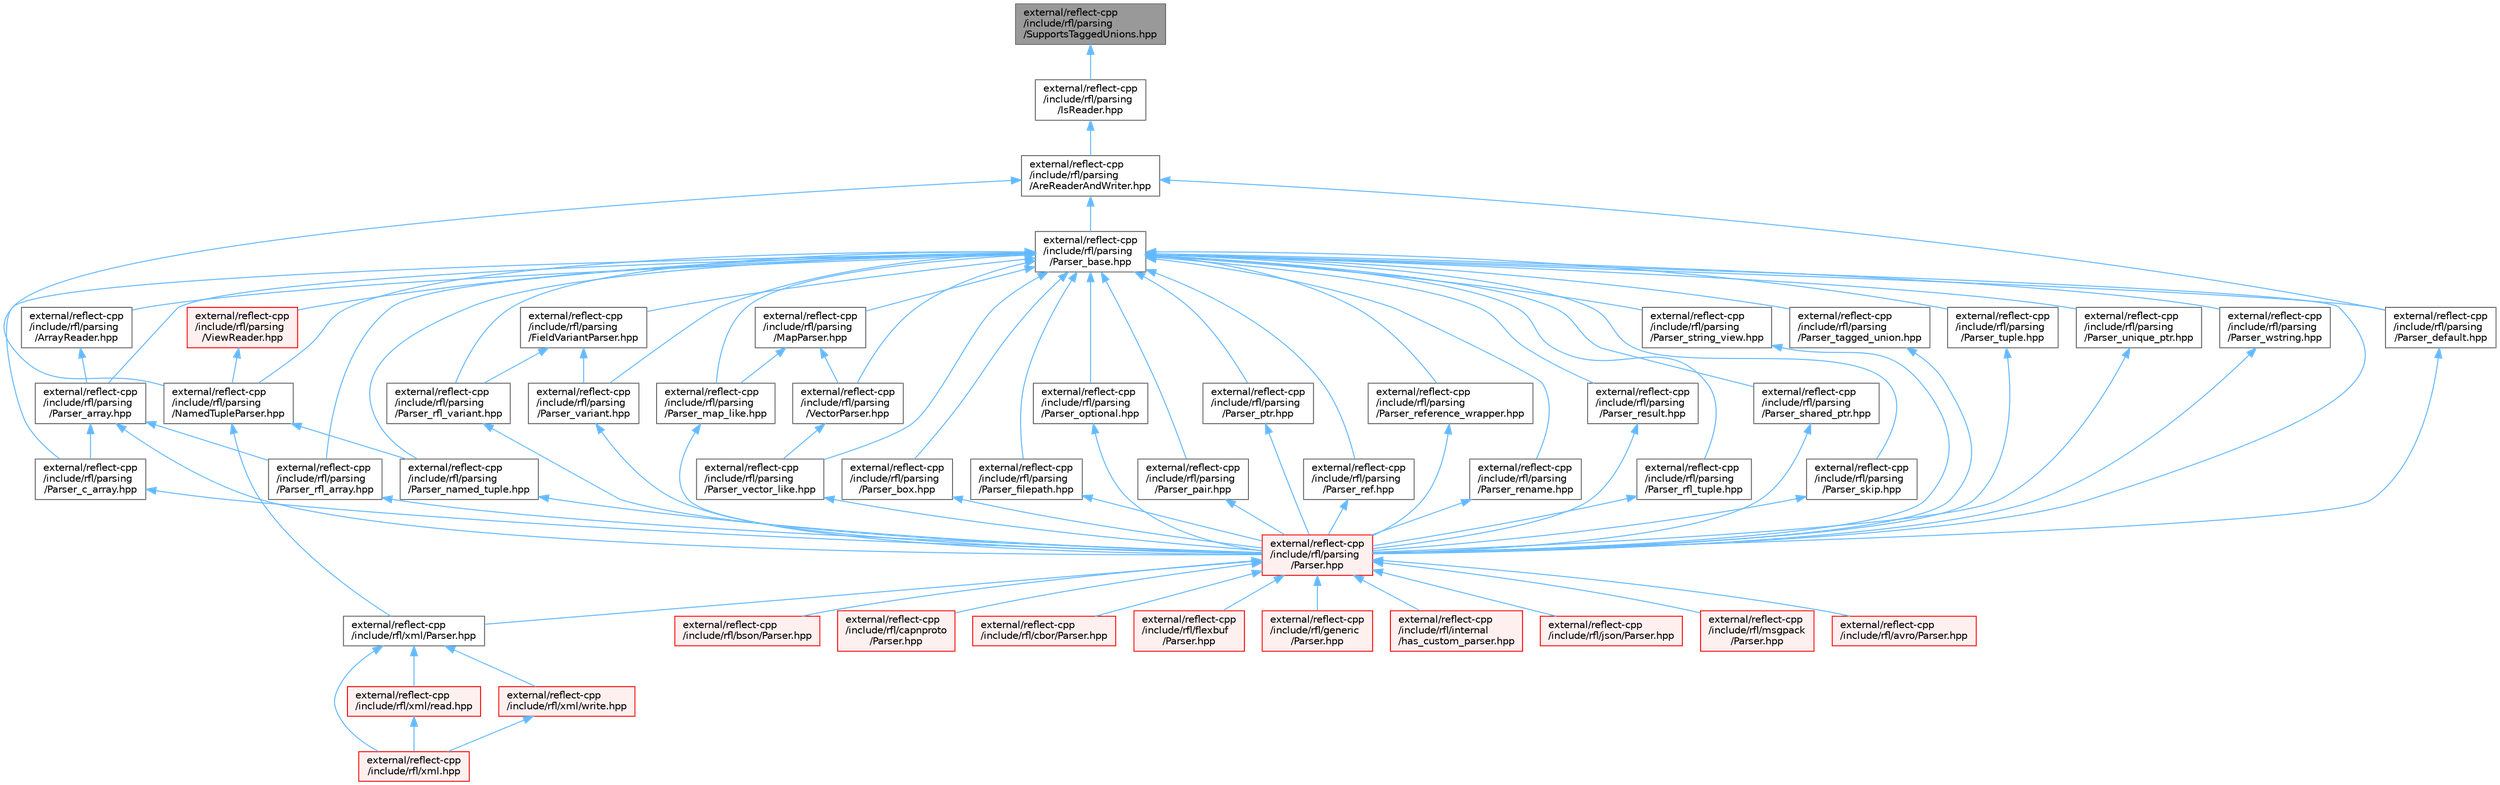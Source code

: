 digraph "external/reflect-cpp/include/rfl/parsing/SupportsTaggedUnions.hpp"
{
 // LATEX_PDF_SIZE
  bgcolor="transparent";
  edge [fontname=Helvetica,fontsize=10,labelfontname=Helvetica,labelfontsize=10];
  node [fontname=Helvetica,fontsize=10,shape=box,height=0.2,width=0.4];
  Node1 [id="Node000001",label="external/reflect-cpp\l/include/rfl/parsing\l/SupportsTaggedUnions.hpp",height=0.2,width=0.4,color="gray40", fillcolor="grey60", style="filled", fontcolor="black",tooltip=" "];
  Node1 -> Node2 [id="edge1_Node000001_Node000002",dir="back",color="steelblue1",style="solid",tooltip=" "];
  Node2 [id="Node000002",label="external/reflect-cpp\l/include/rfl/parsing\l/IsReader.hpp",height=0.2,width=0.4,color="grey40", fillcolor="white", style="filled",URL="$_is_reader_8hpp.html",tooltip=" "];
  Node2 -> Node3 [id="edge2_Node000002_Node000003",dir="back",color="steelblue1",style="solid",tooltip=" "];
  Node3 [id="Node000003",label="external/reflect-cpp\l/include/rfl/parsing\l/AreReaderAndWriter.hpp",height=0.2,width=0.4,color="grey40", fillcolor="white", style="filled",URL="$_are_reader_and_writer_8hpp.html",tooltip=" "];
  Node3 -> Node4 [id="edge3_Node000003_Node000004",dir="back",color="steelblue1",style="solid",tooltip=" "];
  Node4 [id="Node000004",label="external/reflect-cpp\l/include/rfl/parsing\l/NamedTupleParser.hpp",height=0.2,width=0.4,color="grey40", fillcolor="white", style="filled",URL="$_named_tuple_parser_8hpp.html",tooltip=" "];
  Node4 -> Node5 [id="edge4_Node000004_Node000005",dir="back",color="steelblue1",style="solid",tooltip=" "];
  Node5 [id="Node000005",label="external/reflect-cpp\l/include/rfl/parsing\l/Parser_named_tuple.hpp",height=0.2,width=0.4,color="grey40", fillcolor="white", style="filled",URL="$_parser__named__tuple_8hpp.html",tooltip=" "];
  Node5 -> Node6 [id="edge5_Node000005_Node000006",dir="back",color="steelblue1",style="solid",tooltip=" "];
  Node6 [id="Node000006",label="external/reflect-cpp\l/include/rfl/parsing\l/Parser.hpp",height=0.2,width=0.4,color="red", fillcolor="#FFF0F0", style="filled",URL="$parsing_2_parser_8hpp.html",tooltip=" "];
  Node6 -> Node7 [id="edge6_Node000006_Node000007",dir="back",color="steelblue1",style="solid",tooltip=" "];
  Node7 [id="Node000007",label="external/reflect-cpp\l/include/rfl/avro/Parser.hpp",height=0.2,width=0.4,color="red", fillcolor="#FFF0F0", style="filled",URL="$avro_2_parser_8hpp.html",tooltip=" "];
  Node6 -> Node66 [id="edge7_Node000006_Node000066",dir="back",color="steelblue1",style="solid",tooltip=" "];
  Node66 [id="Node000066",label="external/reflect-cpp\l/include/rfl/bson/Parser.hpp",height=0.2,width=0.4,color="red", fillcolor="#FFF0F0", style="filled",URL="$bson_2_parser_8hpp.html",tooltip=" "];
  Node6 -> Node111 [id="edge8_Node000006_Node000111",dir="back",color="steelblue1",style="solid",tooltip=" "];
  Node111 [id="Node000111",label="external/reflect-cpp\l/include/rfl/capnproto\l/Parser.hpp",height=0.2,width=0.4,color="red", fillcolor="#FFF0F0", style="filled",URL="$capnproto_2_parser_8hpp.html",tooltip=" "];
  Node6 -> Node164 [id="edge9_Node000006_Node000164",dir="back",color="steelblue1",style="solid",tooltip=" "];
  Node164 [id="Node000164",label="external/reflect-cpp\l/include/rfl/cbor/Parser.hpp",height=0.2,width=0.4,color="red", fillcolor="#FFF0F0", style="filled",URL="$cbor_2_parser_8hpp.html",tooltip=" "];
  Node6 -> Node210 [id="edge10_Node000006_Node000210",dir="back",color="steelblue1",style="solid",tooltip=" "];
  Node210 [id="Node000210",label="external/reflect-cpp\l/include/rfl/flexbuf\l/Parser.hpp",height=0.2,width=0.4,color="red", fillcolor="#FFF0F0", style="filled",URL="$flexbuf_2_parser_8hpp.html",tooltip=" "];
  Node6 -> Node255 [id="edge11_Node000006_Node000255",dir="back",color="steelblue1",style="solid",tooltip=" "];
  Node255 [id="Node000255",label="external/reflect-cpp\l/include/rfl/generic\l/Parser.hpp",height=0.2,width=0.4,color="red", fillcolor="#FFF0F0", style="filled",URL="$generic_2_parser_8hpp.html",tooltip=" "];
  Node6 -> Node694 [id="edge12_Node000006_Node000694",dir="back",color="steelblue1",style="solid",tooltip=" "];
  Node694 [id="Node000694",label="external/reflect-cpp\l/include/rfl/internal\l/has_custom_parser.hpp",height=0.2,width=0.4,color="red", fillcolor="#FFF0F0", style="filled",URL="$has__custom__parser_8hpp.html",tooltip=" "];
  Node6 -> Node695 [id="edge13_Node000006_Node000695",dir="back",color="steelblue1",style="solid",tooltip=" "];
  Node695 [id="Node000695",label="external/reflect-cpp\l/include/rfl/json/Parser.hpp",height=0.2,width=0.4,color="red", fillcolor="#FFF0F0", style="filled",URL="$json_2_parser_8hpp.html",tooltip=" "];
  Node6 -> Node703 [id="edge14_Node000006_Node000703",dir="back",color="steelblue1",style="solid",tooltip=" "];
  Node703 [id="Node000703",label="external/reflect-cpp\l/include/rfl/msgpack\l/Parser.hpp",height=0.2,width=0.4,color="red", fillcolor="#FFF0F0", style="filled",URL="$msgpack_2_parser_8hpp.html",tooltip=" "];
  Node6 -> Node715 [id="edge15_Node000006_Node000715",dir="back",color="steelblue1",style="solid",tooltip=" "];
  Node715 [id="Node000715",label="external/reflect-cpp\l/include/rfl/xml/Parser.hpp",height=0.2,width=0.4,color="grey40", fillcolor="white", style="filled",URL="$xml_2_parser_8hpp.html",tooltip=" "];
  Node715 -> Node607 [id="edge16_Node000715_Node000607",dir="back",color="steelblue1",style="solid",tooltip=" "];
  Node607 [id="Node000607",label="external/reflect-cpp\l/include/rfl/xml.hpp",height=0.2,width=0.4,color="red", fillcolor="#FFF0F0", style="filled",URL="$xml_8hpp.html",tooltip=" "];
  Node715 -> Node716 [id="edge17_Node000715_Node000716",dir="back",color="steelblue1",style="solid",tooltip=" "];
  Node716 [id="Node000716",label="external/reflect-cpp\l/include/rfl/xml/read.hpp",height=0.2,width=0.4,color="red", fillcolor="#FFF0F0", style="filled",URL="$xml_2read_8hpp.html",tooltip=" "];
  Node716 -> Node607 [id="edge18_Node000716_Node000607",dir="back",color="steelblue1",style="solid",tooltip=" "];
  Node715 -> Node718 [id="edge19_Node000715_Node000718",dir="back",color="steelblue1",style="solid",tooltip=" "];
  Node718 [id="Node000718",label="external/reflect-cpp\l/include/rfl/xml/write.hpp",height=0.2,width=0.4,color="red", fillcolor="#FFF0F0", style="filled",URL="$xml_2write_8hpp.html",tooltip=" "];
  Node718 -> Node607 [id="edge20_Node000718_Node000607",dir="back",color="steelblue1",style="solid",tooltip=" "];
  Node4 -> Node715 [id="edge21_Node000004_Node000715",dir="back",color="steelblue1",style="solid",tooltip=" "];
  Node3 -> Node725 [id="edge22_Node000003_Node000725",dir="back",color="steelblue1",style="solid",tooltip=" "];
  Node725 [id="Node000725",label="external/reflect-cpp\l/include/rfl/parsing\l/Parser_base.hpp",height=0.2,width=0.4,color="grey40", fillcolor="white", style="filled",URL="$_parser__base_8hpp.html",tooltip=" "];
  Node725 -> Node726 [id="edge23_Node000725_Node000726",dir="back",color="steelblue1",style="solid",tooltip=" "];
  Node726 [id="Node000726",label="external/reflect-cpp\l/include/rfl/parsing\l/ArrayReader.hpp",height=0.2,width=0.4,color="grey40", fillcolor="white", style="filled",URL="$_array_reader_8hpp.html",tooltip=" "];
  Node726 -> Node727 [id="edge24_Node000726_Node000727",dir="back",color="steelblue1",style="solid",tooltip=" "];
  Node727 [id="Node000727",label="external/reflect-cpp\l/include/rfl/parsing\l/Parser_array.hpp",height=0.2,width=0.4,color="grey40", fillcolor="white", style="filled",URL="$_parser__array_8hpp.html",tooltip=" "];
  Node727 -> Node6 [id="edge25_Node000727_Node000006",dir="back",color="steelblue1",style="solid",tooltip=" "];
  Node727 -> Node728 [id="edge26_Node000727_Node000728",dir="back",color="steelblue1",style="solid",tooltip=" "];
  Node728 [id="Node000728",label="external/reflect-cpp\l/include/rfl/parsing\l/Parser_c_array.hpp",height=0.2,width=0.4,color="grey40", fillcolor="white", style="filled",URL="$_parser__c__array_8hpp.html",tooltip=" "];
  Node728 -> Node6 [id="edge27_Node000728_Node000006",dir="back",color="steelblue1",style="solid",tooltip=" "];
  Node727 -> Node729 [id="edge28_Node000727_Node000729",dir="back",color="steelblue1",style="solid",tooltip=" "];
  Node729 [id="Node000729",label="external/reflect-cpp\l/include/rfl/parsing\l/Parser_rfl_array.hpp",height=0.2,width=0.4,color="grey40", fillcolor="white", style="filled",URL="$_parser__rfl__array_8hpp.html",tooltip=" "];
  Node729 -> Node6 [id="edge29_Node000729_Node000006",dir="back",color="steelblue1",style="solid",tooltip=" "];
  Node725 -> Node730 [id="edge30_Node000725_Node000730",dir="back",color="steelblue1",style="solid",tooltip=" "];
  Node730 [id="Node000730",label="external/reflect-cpp\l/include/rfl/parsing\l/FieldVariantParser.hpp",height=0.2,width=0.4,color="grey40", fillcolor="white", style="filled",URL="$_field_variant_parser_8hpp.html",tooltip=" "];
  Node730 -> Node731 [id="edge31_Node000730_Node000731",dir="back",color="steelblue1",style="solid",tooltip=" "];
  Node731 [id="Node000731",label="external/reflect-cpp\l/include/rfl/parsing\l/Parser_rfl_variant.hpp",height=0.2,width=0.4,color="grey40", fillcolor="white", style="filled",URL="$_parser__rfl__variant_8hpp.html",tooltip=" "];
  Node731 -> Node6 [id="edge32_Node000731_Node000006",dir="back",color="steelblue1",style="solid",tooltip=" "];
  Node730 -> Node732 [id="edge33_Node000730_Node000732",dir="back",color="steelblue1",style="solid",tooltip=" "];
  Node732 [id="Node000732",label="external/reflect-cpp\l/include/rfl/parsing\l/Parser_variant.hpp",height=0.2,width=0.4,color="grey40", fillcolor="white", style="filled",URL="$_parser__variant_8hpp.html",tooltip=" "];
  Node732 -> Node6 [id="edge34_Node000732_Node000006",dir="back",color="steelblue1",style="solid",tooltip=" "];
  Node725 -> Node733 [id="edge35_Node000725_Node000733",dir="back",color="steelblue1",style="solid",tooltip=" "];
  Node733 [id="Node000733",label="external/reflect-cpp\l/include/rfl/parsing\l/MapParser.hpp",height=0.2,width=0.4,color="grey40", fillcolor="white", style="filled",URL="$_map_parser_8hpp.html",tooltip=" "];
  Node733 -> Node734 [id="edge36_Node000733_Node000734",dir="back",color="steelblue1",style="solid",tooltip=" "];
  Node734 [id="Node000734",label="external/reflect-cpp\l/include/rfl/parsing\l/Parser_map_like.hpp",height=0.2,width=0.4,color="grey40", fillcolor="white", style="filled",URL="$_parser__map__like_8hpp.html",tooltip=" "];
  Node734 -> Node6 [id="edge37_Node000734_Node000006",dir="back",color="steelblue1",style="solid",tooltip=" "];
  Node733 -> Node735 [id="edge38_Node000733_Node000735",dir="back",color="steelblue1",style="solid",tooltip=" "];
  Node735 [id="Node000735",label="external/reflect-cpp\l/include/rfl/parsing\l/VectorParser.hpp",height=0.2,width=0.4,color="grey40", fillcolor="white", style="filled",URL="$_vector_parser_8hpp.html",tooltip=" "];
  Node735 -> Node736 [id="edge39_Node000735_Node000736",dir="back",color="steelblue1",style="solid",tooltip=" "];
  Node736 [id="Node000736",label="external/reflect-cpp\l/include/rfl/parsing\l/Parser_vector_like.hpp",height=0.2,width=0.4,color="grey40", fillcolor="white", style="filled",URL="$_parser__vector__like_8hpp.html",tooltip=" "];
  Node736 -> Node6 [id="edge40_Node000736_Node000006",dir="back",color="steelblue1",style="solid",tooltip=" "];
  Node725 -> Node4 [id="edge41_Node000725_Node000004",dir="back",color="steelblue1",style="solid",tooltip=" "];
  Node725 -> Node6 [id="edge42_Node000725_Node000006",dir="back",color="steelblue1",style="solid",tooltip=" "];
  Node725 -> Node727 [id="edge43_Node000725_Node000727",dir="back",color="steelblue1",style="solid",tooltip=" "];
  Node725 -> Node737 [id="edge44_Node000725_Node000737",dir="back",color="steelblue1",style="solid",tooltip=" "];
  Node737 [id="Node000737",label="external/reflect-cpp\l/include/rfl/parsing\l/Parser_box.hpp",height=0.2,width=0.4,color="grey40", fillcolor="white", style="filled",URL="$_parser__box_8hpp.html",tooltip=" "];
  Node737 -> Node6 [id="edge45_Node000737_Node000006",dir="back",color="steelblue1",style="solid",tooltip=" "];
  Node725 -> Node728 [id="edge46_Node000725_Node000728",dir="back",color="steelblue1",style="solid",tooltip=" "];
  Node725 -> Node738 [id="edge47_Node000725_Node000738",dir="back",color="steelblue1",style="solid",tooltip=" "];
  Node738 [id="Node000738",label="external/reflect-cpp\l/include/rfl/parsing\l/Parser_default.hpp",height=0.2,width=0.4,color="grey40", fillcolor="white", style="filled",URL="$_parser__default_8hpp.html",tooltip=" "];
  Node738 -> Node6 [id="edge48_Node000738_Node000006",dir="back",color="steelblue1",style="solid",tooltip=" "];
  Node725 -> Node739 [id="edge49_Node000725_Node000739",dir="back",color="steelblue1",style="solid",tooltip=" "];
  Node739 [id="Node000739",label="external/reflect-cpp\l/include/rfl/parsing\l/Parser_filepath.hpp",height=0.2,width=0.4,color="grey40", fillcolor="white", style="filled",URL="$_parser__filepath_8hpp.html",tooltip=" "];
  Node739 -> Node6 [id="edge50_Node000739_Node000006",dir="back",color="steelblue1",style="solid",tooltip=" "];
  Node725 -> Node734 [id="edge51_Node000725_Node000734",dir="back",color="steelblue1",style="solid",tooltip=" "];
  Node725 -> Node5 [id="edge52_Node000725_Node000005",dir="back",color="steelblue1",style="solid",tooltip=" "];
  Node725 -> Node740 [id="edge53_Node000725_Node000740",dir="back",color="steelblue1",style="solid",tooltip=" "];
  Node740 [id="Node000740",label="external/reflect-cpp\l/include/rfl/parsing\l/Parser_optional.hpp",height=0.2,width=0.4,color="grey40", fillcolor="white", style="filled",URL="$_parser__optional_8hpp.html",tooltip=" "];
  Node740 -> Node6 [id="edge54_Node000740_Node000006",dir="back",color="steelblue1",style="solid",tooltip=" "];
  Node725 -> Node741 [id="edge55_Node000725_Node000741",dir="back",color="steelblue1",style="solid",tooltip=" "];
  Node741 [id="Node000741",label="external/reflect-cpp\l/include/rfl/parsing\l/Parser_pair.hpp",height=0.2,width=0.4,color="grey40", fillcolor="white", style="filled",URL="$_parser__pair_8hpp.html",tooltip=" "];
  Node741 -> Node6 [id="edge56_Node000741_Node000006",dir="back",color="steelblue1",style="solid",tooltip=" "];
  Node725 -> Node742 [id="edge57_Node000725_Node000742",dir="back",color="steelblue1",style="solid",tooltip=" "];
  Node742 [id="Node000742",label="external/reflect-cpp\l/include/rfl/parsing\l/Parser_ptr.hpp",height=0.2,width=0.4,color="grey40", fillcolor="white", style="filled",URL="$_parser__ptr_8hpp.html",tooltip=" "];
  Node742 -> Node6 [id="edge58_Node000742_Node000006",dir="back",color="steelblue1",style="solid",tooltip=" "];
  Node725 -> Node743 [id="edge59_Node000725_Node000743",dir="back",color="steelblue1",style="solid",tooltip=" "];
  Node743 [id="Node000743",label="external/reflect-cpp\l/include/rfl/parsing\l/Parser_ref.hpp",height=0.2,width=0.4,color="grey40", fillcolor="white", style="filled",URL="$_parser__ref_8hpp.html",tooltip=" "];
  Node743 -> Node6 [id="edge60_Node000743_Node000006",dir="back",color="steelblue1",style="solid",tooltip=" "];
  Node725 -> Node744 [id="edge61_Node000725_Node000744",dir="back",color="steelblue1",style="solid",tooltip=" "];
  Node744 [id="Node000744",label="external/reflect-cpp\l/include/rfl/parsing\l/Parser_reference_wrapper.hpp",height=0.2,width=0.4,color="grey40", fillcolor="white", style="filled",URL="$_parser__reference__wrapper_8hpp.html",tooltip=" "];
  Node744 -> Node6 [id="edge62_Node000744_Node000006",dir="back",color="steelblue1",style="solid",tooltip=" "];
  Node725 -> Node745 [id="edge63_Node000725_Node000745",dir="back",color="steelblue1",style="solid",tooltip=" "];
  Node745 [id="Node000745",label="external/reflect-cpp\l/include/rfl/parsing\l/Parser_rename.hpp",height=0.2,width=0.4,color="grey40", fillcolor="white", style="filled",URL="$_parser__rename_8hpp.html",tooltip=" "];
  Node745 -> Node6 [id="edge64_Node000745_Node000006",dir="back",color="steelblue1",style="solid",tooltip=" "];
  Node725 -> Node746 [id="edge65_Node000725_Node000746",dir="back",color="steelblue1",style="solid",tooltip=" "];
  Node746 [id="Node000746",label="external/reflect-cpp\l/include/rfl/parsing\l/Parser_result.hpp",height=0.2,width=0.4,color="grey40", fillcolor="white", style="filled",URL="$_parser__result_8hpp.html",tooltip=" "];
  Node746 -> Node6 [id="edge66_Node000746_Node000006",dir="back",color="steelblue1",style="solid",tooltip=" "];
  Node725 -> Node729 [id="edge67_Node000725_Node000729",dir="back",color="steelblue1",style="solid",tooltip=" "];
  Node725 -> Node747 [id="edge68_Node000725_Node000747",dir="back",color="steelblue1",style="solid",tooltip=" "];
  Node747 [id="Node000747",label="external/reflect-cpp\l/include/rfl/parsing\l/Parser_rfl_tuple.hpp",height=0.2,width=0.4,color="grey40", fillcolor="white", style="filled",URL="$_parser__rfl__tuple_8hpp.html",tooltip=" "];
  Node747 -> Node6 [id="edge69_Node000747_Node000006",dir="back",color="steelblue1",style="solid",tooltip=" "];
  Node725 -> Node731 [id="edge70_Node000725_Node000731",dir="back",color="steelblue1",style="solid",tooltip=" "];
  Node725 -> Node748 [id="edge71_Node000725_Node000748",dir="back",color="steelblue1",style="solid",tooltip=" "];
  Node748 [id="Node000748",label="external/reflect-cpp\l/include/rfl/parsing\l/Parser_shared_ptr.hpp",height=0.2,width=0.4,color="grey40", fillcolor="white", style="filled",URL="$_parser__shared__ptr_8hpp.html",tooltip=" "];
  Node748 -> Node6 [id="edge72_Node000748_Node000006",dir="back",color="steelblue1",style="solid",tooltip=" "];
  Node725 -> Node749 [id="edge73_Node000725_Node000749",dir="back",color="steelblue1",style="solid",tooltip=" "];
  Node749 [id="Node000749",label="external/reflect-cpp\l/include/rfl/parsing\l/Parser_skip.hpp",height=0.2,width=0.4,color="grey40", fillcolor="white", style="filled",URL="$_parser__skip_8hpp.html",tooltip=" "];
  Node749 -> Node6 [id="edge74_Node000749_Node000006",dir="back",color="steelblue1",style="solid",tooltip=" "];
  Node725 -> Node750 [id="edge75_Node000725_Node000750",dir="back",color="steelblue1",style="solid",tooltip=" "];
  Node750 [id="Node000750",label="external/reflect-cpp\l/include/rfl/parsing\l/Parser_string_view.hpp",height=0.2,width=0.4,color="grey40", fillcolor="white", style="filled",URL="$_parser__string__view_8hpp.html",tooltip=" "];
  Node750 -> Node6 [id="edge76_Node000750_Node000006",dir="back",color="steelblue1",style="solid",tooltip=" "];
  Node725 -> Node751 [id="edge77_Node000725_Node000751",dir="back",color="steelblue1",style="solid",tooltip=" "];
  Node751 [id="Node000751",label="external/reflect-cpp\l/include/rfl/parsing\l/Parser_tagged_union.hpp",height=0.2,width=0.4,color="grey40", fillcolor="white", style="filled",URL="$_parser__tagged__union_8hpp.html",tooltip=" "];
  Node751 -> Node6 [id="edge78_Node000751_Node000006",dir="back",color="steelblue1",style="solid",tooltip=" "];
  Node725 -> Node752 [id="edge79_Node000725_Node000752",dir="back",color="steelblue1",style="solid",tooltip=" "];
  Node752 [id="Node000752",label="external/reflect-cpp\l/include/rfl/parsing\l/Parser_tuple.hpp",height=0.2,width=0.4,color="grey40", fillcolor="white", style="filled",URL="$_parser__tuple_8hpp.html",tooltip=" "];
  Node752 -> Node6 [id="edge80_Node000752_Node000006",dir="back",color="steelblue1",style="solid",tooltip=" "];
  Node725 -> Node753 [id="edge81_Node000725_Node000753",dir="back",color="steelblue1",style="solid",tooltip=" "];
  Node753 [id="Node000753",label="external/reflect-cpp\l/include/rfl/parsing\l/Parser_unique_ptr.hpp",height=0.2,width=0.4,color="grey40", fillcolor="white", style="filled",URL="$_parser__unique__ptr_8hpp.html",tooltip=" "];
  Node753 -> Node6 [id="edge82_Node000753_Node000006",dir="back",color="steelblue1",style="solid",tooltip=" "];
  Node725 -> Node732 [id="edge83_Node000725_Node000732",dir="back",color="steelblue1",style="solid",tooltip=" "];
  Node725 -> Node736 [id="edge84_Node000725_Node000736",dir="back",color="steelblue1",style="solid",tooltip=" "];
  Node725 -> Node754 [id="edge85_Node000725_Node000754",dir="back",color="steelblue1",style="solid",tooltip=" "];
  Node754 [id="Node000754",label="external/reflect-cpp\l/include/rfl/parsing\l/Parser_wstring.hpp",height=0.2,width=0.4,color="grey40", fillcolor="white", style="filled",URL="$_parser__wstring_8hpp.html",tooltip=" "];
  Node754 -> Node6 [id="edge86_Node000754_Node000006",dir="back",color="steelblue1",style="solid",tooltip=" "];
  Node725 -> Node735 [id="edge87_Node000725_Node000735",dir="back",color="steelblue1",style="solid",tooltip=" "];
  Node725 -> Node755 [id="edge88_Node000725_Node000755",dir="back",color="steelblue1",style="solid",tooltip=" "];
  Node755 [id="Node000755",label="external/reflect-cpp\l/include/rfl/parsing\l/ViewReader.hpp",height=0.2,width=0.4,color="red", fillcolor="#FFF0F0", style="filled",URL="$_view_reader_8hpp.html",tooltip=" "];
  Node755 -> Node4 [id="edge89_Node000755_Node000004",dir="back",color="steelblue1",style="solid",tooltip=" "];
  Node3 -> Node738 [id="edge90_Node000003_Node000738",dir="back",color="steelblue1",style="solid",tooltip=" "];
}
